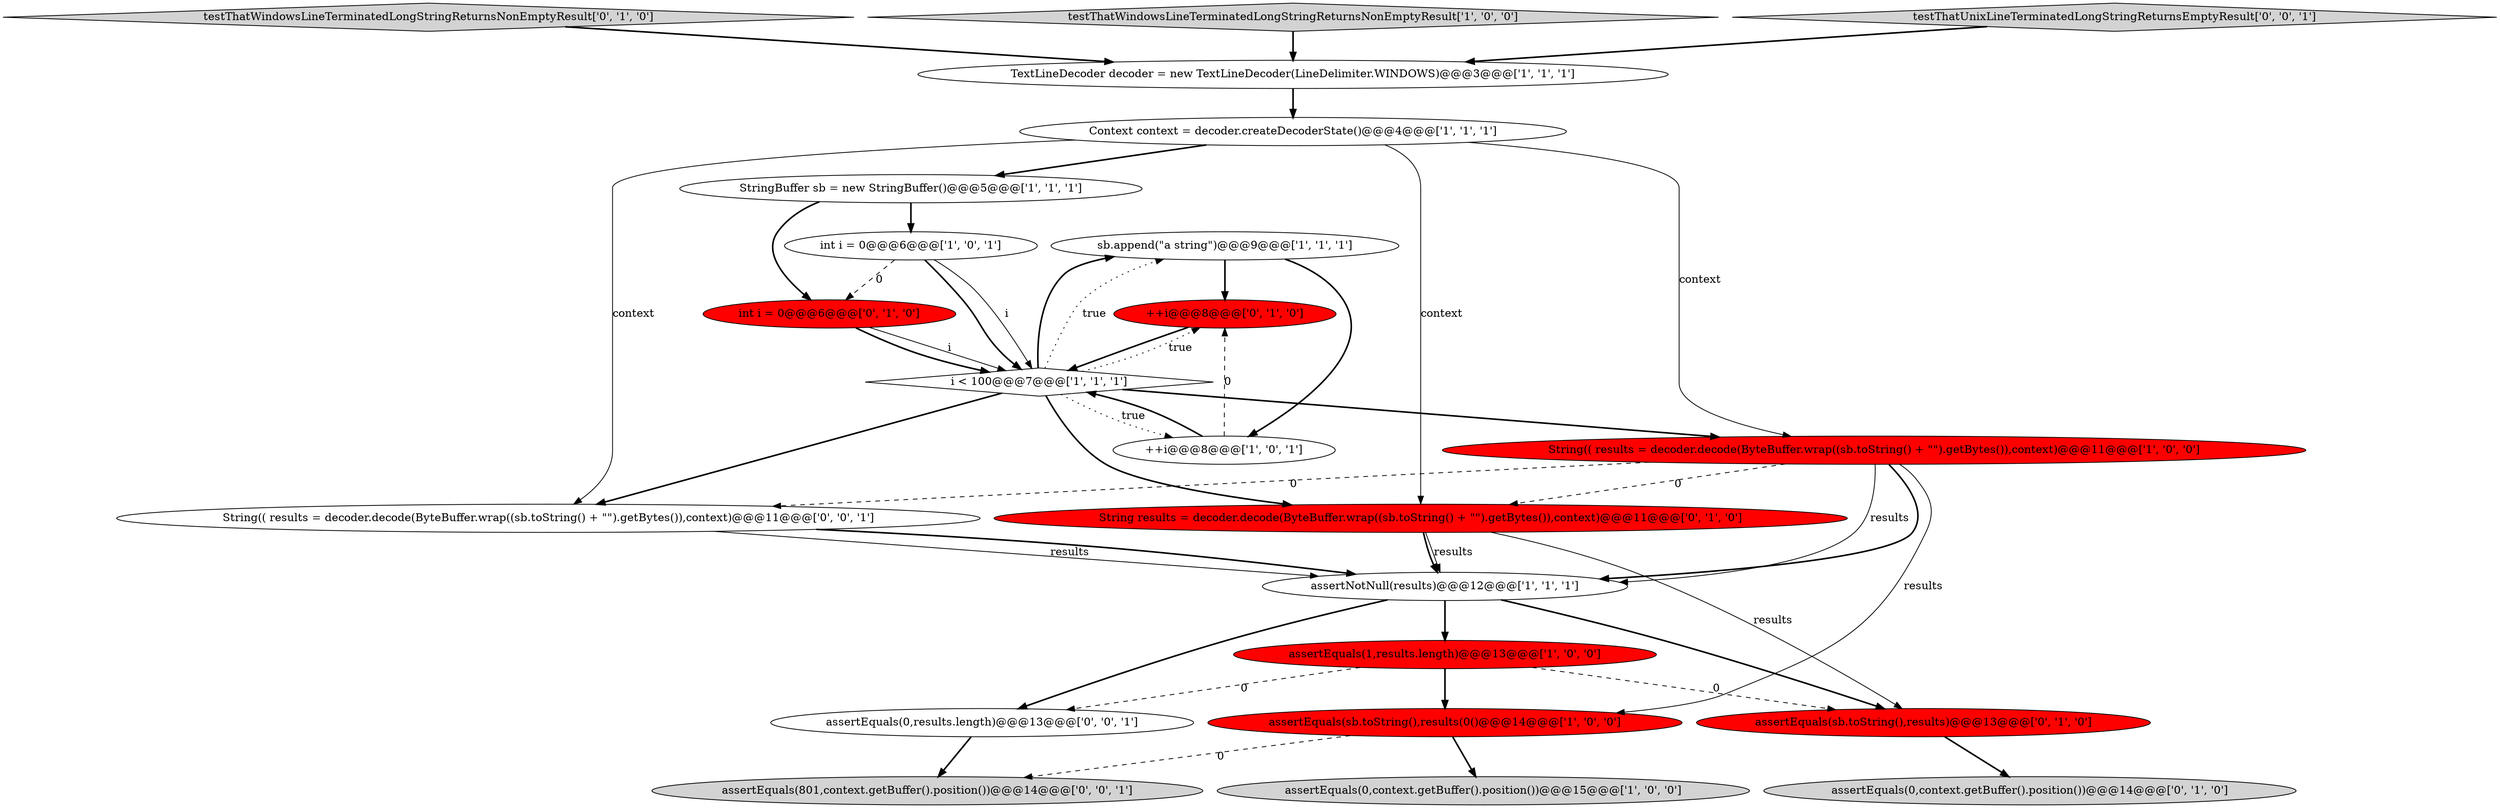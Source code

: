 digraph {
1 [style = filled, label = "sb.append(\"a string\")@@@9@@@['1', '1', '1']", fillcolor = white, shape = ellipse image = "AAA0AAABBB1BBB"];
3 [style = filled, label = "int i = 0@@@6@@@['1', '0', '1']", fillcolor = white, shape = ellipse image = "AAA0AAABBB1BBB"];
14 [style = filled, label = "testThatWindowsLineTerminatedLongStringReturnsNonEmptyResult['0', '1', '0']", fillcolor = lightgray, shape = diamond image = "AAA0AAABBB2BBB"];
15 [style = filled, label = "assertEquals(sb.toString(),results)@@@13@@@['0', '1', '0']", fillcolor = red, shape = ellipse image = "AAA1AAABBB2BBB"];
21 [style = filled, label = "String(( results = decoder.decode(ByteBuffer.wrap((sb.toString() + \"\").getBytes()),context)@@@11@@@['0', '0', '1']", fillcolor = white, shape = ellipse image = "AAA0AAABBB3BBB"];
10 [style = filled, label = "String(( results = decoder.decode(ByteBuffer.wrap((sb.toString() + \"\").getBytes()),context)@@@11@@@['1', '0', '0']", fillcolor = red, shape = ellipse image = "AAA1AAABBB1BBB"];
16 [style = filled, label = "++i@@@8@@@['0', '1', '0']", fillcolor = red, shape = ellipse image = "AAA1AAABBB2BBB"];
9 [style = filled, label = "StringBuffer sb = new StringBuffer()@@@5@@@['1', '1', '1']", fillcolor = white, shape = ellipse image = "AAA0AAABBB1BBB"];
13 [style = filled, label = "int i = 0@@@6@@@['0', '1', '0']", fillcolor = red, shape = ellipse image = "AAA1AAABBB2BBB"];
4 [style = filled, label = "assertEquals(0,context.getBuffer().position())@@@15@@@['1', '0', '0']", fillcolor = lightgray, shape = ellipse image = "AAA0AAABBB1BBB"];
12 [style = filled, label = "testThatWindowsLineTerminatedLongStringReturnsNonEmptyResult['1', '0', '0']", fillcolor = lightgray, shape = diamond image = "AAA0AAABBB1BBB"];
20 [style = filled, label = "assertEquals(801,context.getBuffer().position())@@@14@@@['0', '0', '1']", fillcolor = lightgray, shape = ellipse image = "AAA0AAABBB3BBB"];
6 [style = filled, label = "Context context = decoder.createDecoderState()@@@4@@@['1', '1', '1']", fillcolor = white, shape = ellipse image = "AAA0AAABBB1BBB"];
7 [style = filled, label = "assertEquals(1,results.length)@@@13@@@['1', '0', '0']", fillcolor = red, shape = ellipse image = "AAA1AAABBB1BBB"];
17 [style = filled, label = "String results = decoder.decode(ByteBuffer.wrap((sb.toString() + \"\").getBytes()),context)@@@11@@@['0', '1', '0']", fillcolor = red, shape = ellipse image = "AAA1AAABBB2BBB"];
22 [style = filled, label = "testThatUnixLineTerminatedLongStringReturnsEmptyResult['0', '0', '1']", fillcolor = lightgray, shape = diamond image = "AAA0AAABBB3BBB"];
5 [style = filled, label = "assertNotNull(results)@@@12@@@['1', '1', '1']", fillcolor = white, shape = ellipse image = "AAA0AAABBB1BBB"];
19 [style = filled, label = "assertEquals(0,results.length)@@@13@@@['0', '0', '1']", fillcolor = white, shape = ellipse image = "AAA0AAABBB3BBB"];
11 [style = filled, label = "++i@@@8@@@['1', '0', '1']", fillcolor = white, shape = ellipse image = "AAA0AAABBB1BBB"];
18 [style = filled, label = "assertEquals(0,context.getBuffer().position())@@@14@@@['0', '1', '0']", fillcolor = lightgray, shape = ellipse image = "AAA0AAABBB2BBB"];
0 [style = filled, label = "i < 100@@@7@@@['1', '1', '1']", fillcolor = white, shape = diamond image = "AAA0AAABBB1BBB"];
8 [style = filled, label = "TextLineDecoder decoder = new TextLineDecoder(LineDelimiter.WINDOWS)@@@3@@@['1', '1', '1']", fillcolor = white, shape = ellipse image = "AAA0AAABBB1BBB"];
2 [style = filled, label = "assertEquals(sb.toString(),results(0()@@@14@@@['1', '0', '0']", fillcolor = red, shape = ellipse image = "AAA1AAABBB1BBB"];
13->0 [style = solid, label="i"];
17->5 [style = bold, label=""];
16->0 [style = bold, label=""];
17->15 [style = solid, label="results"];
21->5 [style = solid, label="results"];
10->21 [style = dashed, label="0"];
2->20 [style = dashed, label="0"];
11->16 [style = dashed, label="0"];
0->17 [style = bold, label=""];
19->20 [style = bold, label=""];
10->5 [style = solid, label="results"];
17->5 [style = solid, label="results"];
5->15 [style = bold, label=""];
8->6 [style = bold, label=""];
0->21 [style = bold, label=""];
3->13 [style = dashed, label="0"];
2->4 [style = bold, label=""];
15->18 [style = bold, label=""];
3->0 [style = bold, label=""];
1->11 [style = bold, label=""];
3->0 [style = solid, label="i"];
22->8 [style = bold, label=""];
5->19 [style = bold, label=""];
21->5 [style = bold, label=""];
0->10 [style = bold, label=""];
11->0 [style = bold, label=""];
10->2 [style = solid, label="results"];
10->5 [style = bold, label=""];
6->21 [style = solid, label="context"];
7->19 [style = dashed, label="0"];
1->16 [style = bold, label=""];
7->2 [style = bold, label=""];
0->1 [style = bold, label=""];
12->8 [style = bold, label=""];
0->1 [style = dotted, label="true"];
6->17 [style = solid, label="context"];
10->17 [style = dashed, label="0"];
7->15 [style = dashed, label="0"];
9->3 [style = bold, label=""];
5->7 [style = bold, label=""];
14->8 [style = bold, label=""];
6->10 [style = solid, label="context"];
0->16 [style = dotted, label="true"];
6->9 [style = bold, label=""];
0->11 [style = dotted, label="true"];
13->0 [style = bold, label=""];
9->13 [style = bold, label=""];
}
